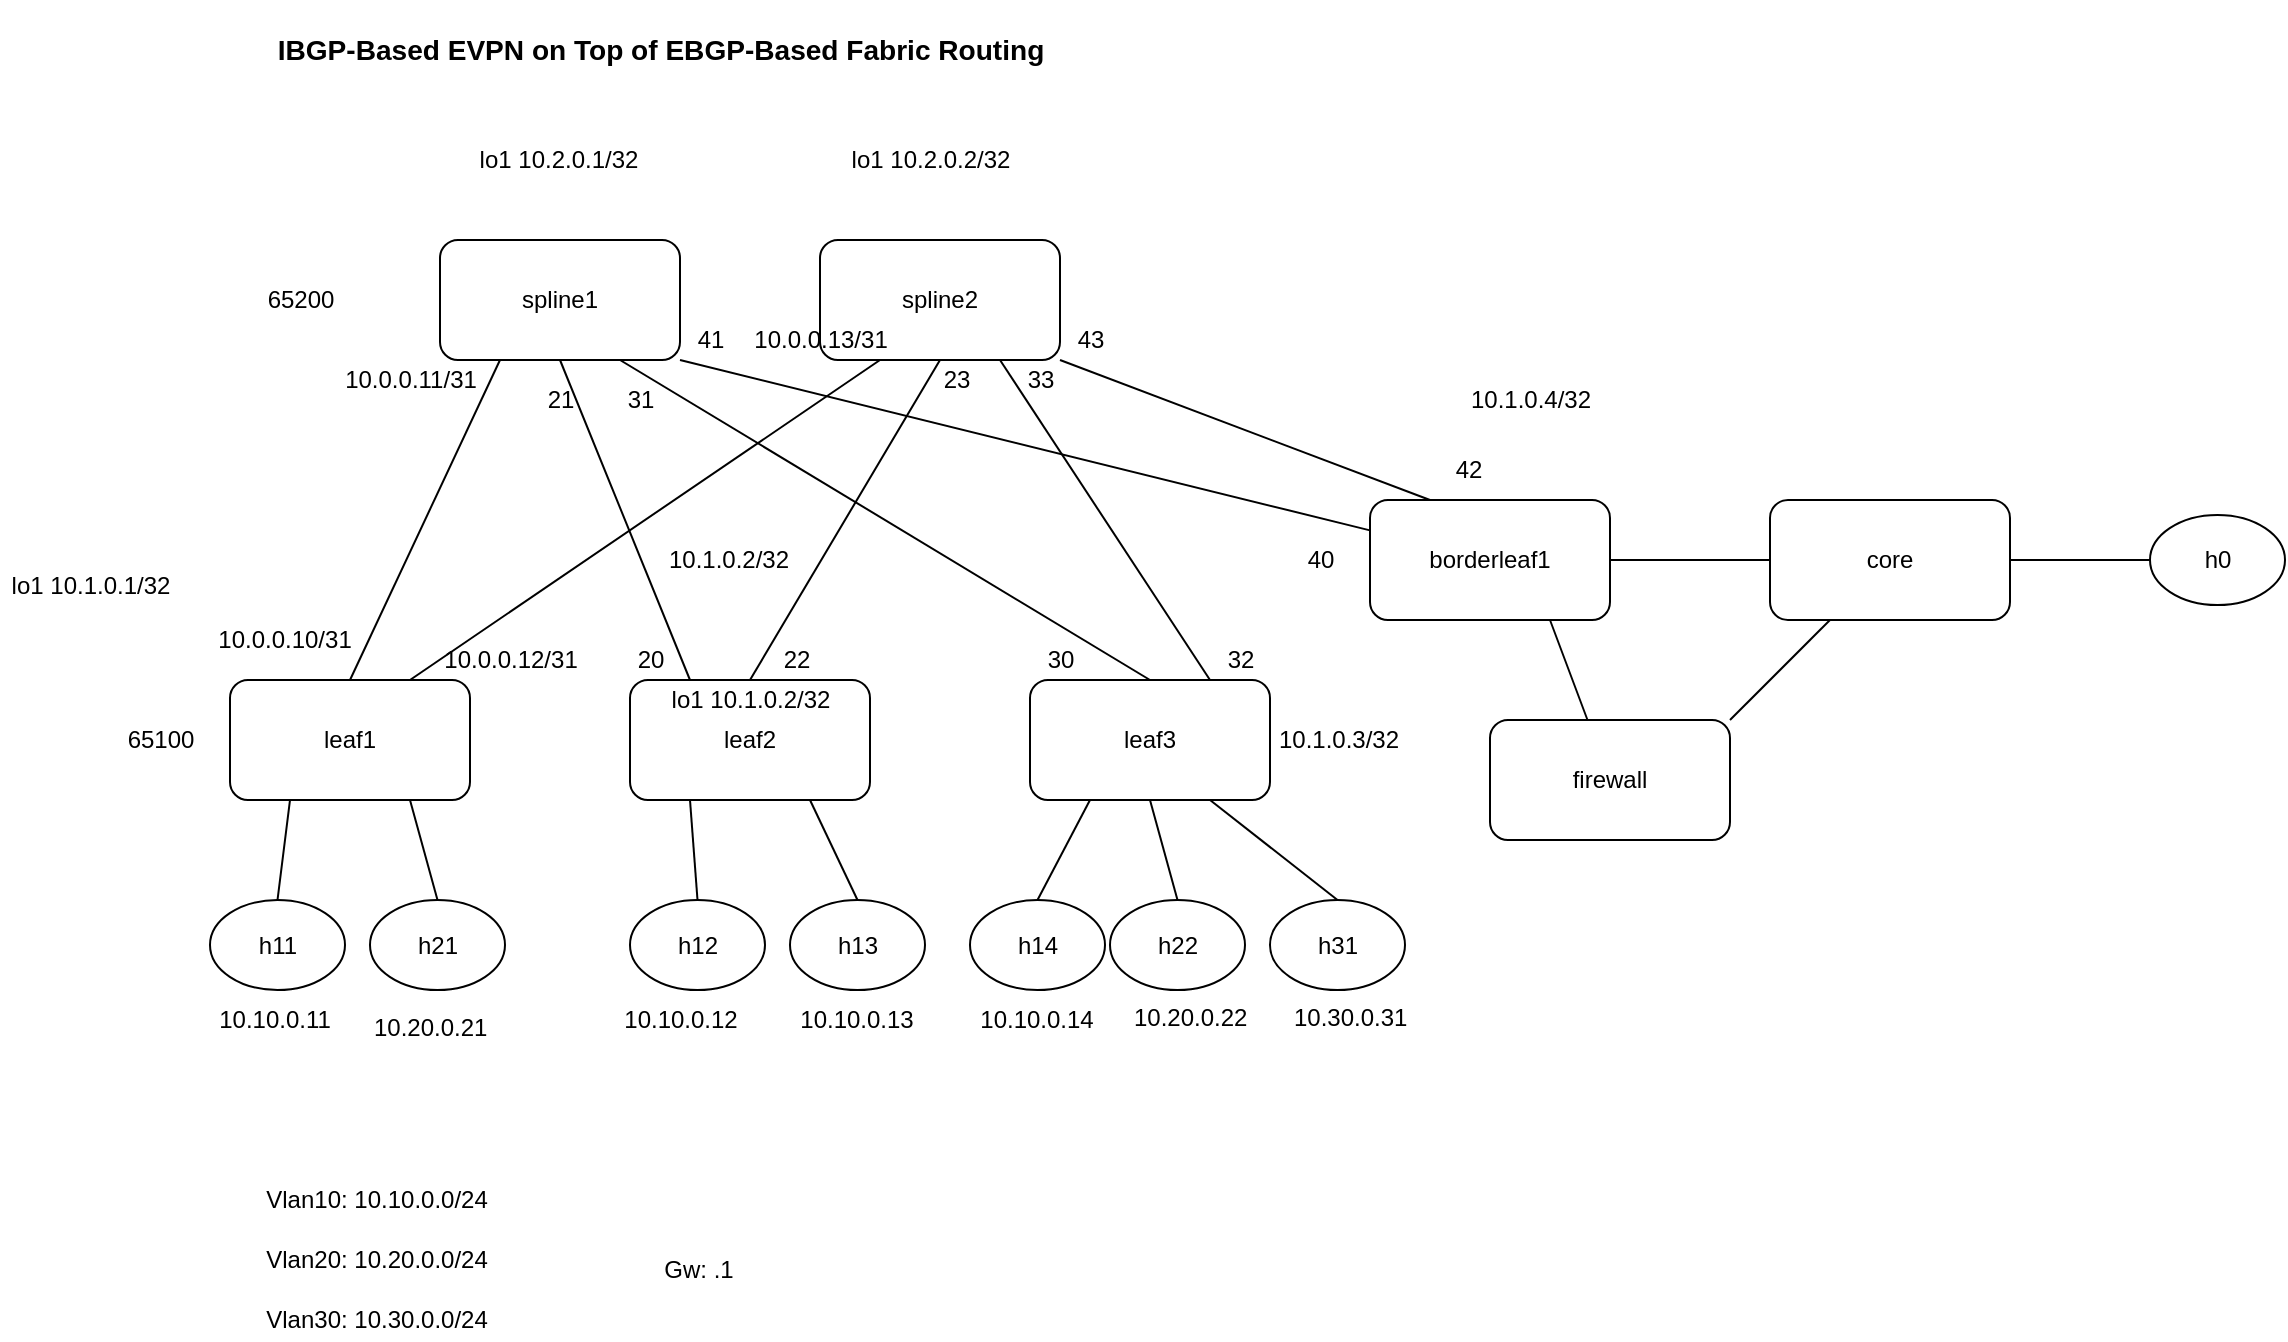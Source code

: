 <mxfile version="12.9.13" type="device"><diagram id="ILXEzMHF7K9Drbw3ey-q" name="Page-1"><mxGraphModel dx="1773" dy="703" grid="1" gridSize="10" guides="1" tooltips="1" connect="1" arrows="1" fold="1" page="1" pageScale="1" pageWidth="827" pageHeight="1169" math="0" shadow="0"><root><mxCell id="0"/><mxCell id="1" parent="0"/><mxCell id="yq0Ct_A4huobLXN1wk29-9" style="edgeStyle=none;rounded=0;orthogonalLoop=1;jettySize=auto;html=1;exitX=0.5;exitY=1;exitDx=0;exitDy=0;entryX=0.25;entryY=0;entryDx=0;entryDy=0;endArrow=none;endFill=0;" parent="1" source="yq0Ct_A4huobLXN1wk29-1" target="yq0Ct_A4huobLXN1wk29-5" edge="1"><mxGeometry relative="1" as="geometry"/></mxCell><mxCell id="yq0Ct_A4huobLXN1wk29-14" style="edgeStyle=none;rounded=0;orthogonalLoop=1;jettySize=auto;html=1;exitX=1;exitY=1;exitDx=0;exitDy=0;endArrow=none;endFill=0;" parent="1" source="yq0Ct_A4huobLXN1wk29-1" target="yq0Ct_A4huobLXN1wk29-13" edge="1"><mxGeometry relative="1" as="geometry"/></mxCell><mxCell id="yq0Ct_A4huobLXN1wk29-1" value="spline1" style="rounded=1;whiteSpace=wrap;html=1;" parent="1" vertex="1"><mxGeometry x="145" y="210" width="120" height="60" as="geometry"/></mxCell><mxCell id="yq0Ct_A4huobLXN1wk29-7" style="rounded=0;orthogonalLoop=1;jettySize=auto;html=1;exitX=0.5;exitY=0;exitDx=0;exitDy=0;entryX=0.25;entryY=1;entryDx=0;entryDy=0;endArrow=none;endFill=0;" parent="1" source="yq0Ct_A4huobLXN1wk29-2" target="yq0Ct_A4huobLXN1wk29-1" edge="1"><mxGeometry relative="1" as="geometry"/></mxCell><mxCell id="yq0Ct_A4huobLXN1wk29-2" value="leaf1" style="rounded=1;whiteSpace=wrap;html=1;" parent="1" vertex="1"><mxGeometry x="40" y="430" width="120" height="60" as="geometry"/></mxCell><mxCell id="yq0Ct_A4huobLXN1wk29-11" style="edgeStyle=none;rounded=0;orthogonalLoop=1;jettySize=auto;html=1;exitX=0.75;exitY=1;exitDx=0;exitDy=0;entryX=0.75;entryY=0;entryDx=0;entryDy=0;endArrow=none;endFill=0;" parent="1" source="yq0Ct_A4huobLXN1wk29-4" target="yq0Ct_A4huobLXN1wk29-6" edge="1"><mxGeometry relative="1" as="geometry"/></mxCell><mxCell id="yq0Ct_A4huobLXN1wk29-4" value="spline2" style="rounded=1;whiteSpace=wrap;html=1;" parent="1" vertex="1"><mxGeometry x="335" y="210" width="120" height="60" as="geometry"/></mxCell><mxCell id="yq0Ct_A4huobLXN1wk29-10" style="edgeStyle=none;rounded=0;orthogonalLoop=1;jettySize=auto;html=1;exitX=0.5;exitY=0;exitDx=0;exitDy=0;entryX=0.5;entryY=1;entryDx=0;entryDy=0;endArrow=none;endFill=0;" parent="1" source="yq0Ct_A4huobLXN1wk29-5" target="yq0Ct_A4huobLXN1wk29-4" edge="1"><mxGeometry relative="1" as="geometry"/></mxCell><mxCell id="yq0Ct_A4huobLXN1wk29-5" value="leaf2" style="rounded=1;whiteSpace=wrap;html=1;" parent="1" vertex="1"><mxGeometry x="240" y="430" width="120" height="60" as="geometry"/></mxCell><mxCell id="yq0Ct_A4huobLXN1wk29-12" style="edgeStyle=none;rounded=0;orthogonalLoop=1;jettySize=auto;html=1;exitX=0.5;exitY=0;exitDx=0;exitDy=0;entryX=0.75;entryY=1;entryDx=0;entryDy=0;endArrow=none;endFill=0;" parent="1" source="yq0Ct_A4huobLXN1wk29-6" target="yq0Ct_A4huobLXN1wk29-1" edge="1"><mxGeometry relative="1" as="geometry"/></mxCell><mxCell id="yq0Ct_A4huobLXN1wk29-6" value="leaf3" style="rounded=1;whiteSpace=wrap;html=1;" parent="1" vertex="1"><mxGeometry x="440" y="430" width="120" height="60" as="geometry"/></mxCell><mxCell id="yq0Ct_A4huobLXN1wk29-8" style="rounded=0;orthogonalLoop=1;jettySize=auto;html=1;exitX=0.75;exitY=0;exitDx=0;exitDy=0;entryX=0.25;entryY=1;entryDx=0;entryDy=0;endArrow=none;endFill=0;" parent="1" source="yq0Ct_A4huobLXN1wk29-2" target="yq0Ct_A4huobLXN1wk29-4" edge="1"><mxGeometry relative="1" as="geometry"><mxPoint x="150" y="440" as="sourcePoint"/><mxPoint x="260" y="310" as="targetPoint"/></mxGeometry></mxCell><mxCell id="yq0Ct_A4huobLXN1wk29-15" style="edgeStyle=none;rounded=0;orthogonalLoop=1;jettySize=auto;html=1;exitX=0.25;exitY=0;exitDx=0;exitDy=0;entryX=1;entryY=1;entryDx=0;entryDy=0;endArrow=none;endFill=0;" parent="1" source="yq0Ct_A4huobLXN1wk29-13" target="yq0Ct_A4huobLXN1wk29-4" edge="1"><mxGeometry relative="1" as="geometry"/></mxCell><mxCell id="yq0Ct_A4huobLXN1wk29-17" style="edgeStyle=none;rounded=0;orthogonalLoop=1;jettySize=auto;html=1;exitX=0.75;exitY=1;exitDx=0;exitDy=0;endArrow=none;endFill=0;" parent="1" source="yq0Ct_A4huobLXN1wk29-13" target="yq0Ct_A4huobLXN1wk29-16" edge="1"><mxGeometry relative="1" as="geometry"/></mxCell><mxCell id="yq0Ct_A4huobLXN1wk29-20" style="edgeStyle=none;rounded=0;orthogonalLoop=1;jettySize=auto;html=1;exitX=1;exitY=0.5;exitDx=0;exitDy=0;entryX=0;entryY=0.5;entryDx=0;entryDy=0;endArrow=none;endFill=0;" parent="1" source="yq0Ct_A4huobLXN1wk29-13" target="yq0Ct_A4huobLXN1wk29-18" edge="1"><mxGeometry relative="1" as="geometry"/></mxCell><mxCell id="yq0Ct_A4huobLXN1wk29-13" value="borderleaf1" style="rounded=1;whiteSpace=wrap;html=1;" parent="1" vertex="1"><mxGeometry x="610" y="340" width="120" height="60" as="geometry"/></mxCell><mxCell id="yq0Ct_A4huobLXN1wk29-19" style="edgeStyle=none;rounded=0;orthogonalLoop=1;jettySize=auto;html=1;exitX=1;exitY=0;exitDx=0;exitDy=0;endArrow=none;endFill=0;" parent="1" source="yq0Ct_A4huobLXN1wk29-16" target="yq0Ct_A4huobLXN1wk29-18" edge="1"><mxGeometry relative="1" as="geometry"/></mxCell><mxCell id="yq0Ct_A4huobLXN1wk29-16" value="firewall" style="rounded=1;whiteSpace=wrap;html=1;" parent="1" vertex="1"><mxGeometry x="670" y="450" width="120" height="60" as="geometry"/></mxCell><mxCell id="yq0Ct_A4huobLXN1wk29-18" value="core" style="rounded=1;whiteSpace=wrap;html=1;" parent="1" vertex="1"><mxGeometry x="810" y="340" width="120" height="60" as="geometry"/></mxCell><mxCell id="yq0Ct_A4huobLXN1wk29-25" style="edgeStyle=none;rounded=0;orthogonalLoop=1;jettySize=auto;html=1;exitX=0.5;exitY=0;exitDx=0;exitDy=0;entryX=0.25;entryY=1;entryDx=0;entryDy=0;endArrow=none;endFill=0;" parent="1" source="yq0Ct_A4huobLXN1wk29-21" target="yq0Ct_A4huobLXN1wk29-2" edge="1"><mxGeometry relative="1" as="geometry"/></mxCell><mxCell id="yq0Ct_A4huobLXN1wk29-21" value="h11" style="ellipse;whiteSpace=wrap;html=1;" parent="1" vertex="1"><mxGeometry x="30" y="540" width="67.5" height="45" as="geometry"/></mxCell><mxCell id="yq0Ct_A4huobLXN1wk29-26" style="edgeStyle=none;rounded=0;orthogonalLoop=1;jettySize=auto;html=1;exitX=0.5;exitY=0;exitDx=0;exitDy=0;entryX=0.75;entryY=1;entryDx=0;entryDy=0;endArrow=none;endFill=0;" parent="1" source="yq0Ct_A4huobLXN1wk29-22" target="yq0Ct_A4huobLXN1wk29-2" edge="1"><mxGeometry relative="1" as="geometry"/></mxCell><mxCell id="yq0Ct_A4huobLXN1wk29-22" value="h21" style="ellipse;whiteSpace=wrap;html=1;" parent="1" vertex="1"><mxGeometry x="110" y="540" width="67.5" height="45" as="geometry"/></mxCell><mxCell id="yq0Ct_A4huobLXN1wk29-27" style="edgeStyle=none;rounded=0;orthogonalLoop=1;jettySize=auto;html=1;exitX=0.5;exitY=0;exitDx=0;exitDy=0;endArrow=none;endFill=0;entryX=0.25;entryY=1;entryDx=0;entryDy=0;" parent="1" source="yq0Ct_A4huobLXN1wk29-23" target="yq0Ct_A4huobLXN1wk29-5" edge="1"><mxGeometry relative="1" as="geometry"/></mxCell><mxCell id="yq0Ct_A4huobLXN1wk29-23" value="h12" style="ellipse;whiteSpace=wrap;html=1;" parent="1" vertex="1"><mxGeometry x="240" y="540" width="67.5" height="45" as="geometry"/></mxCell><mxCell id="yq0Ct_A4huobLXN1wk29-28" style="edgeStyle=none;rounded=0;orthogonalLoop=1;jettySize=auto;html=1;exitX=0.5;exitY=0;exitDx=0;exitDy=0;entryX=0.5;entryY=1;entryDx=0;entryDy=0;endArrow=none;endFill=0;" parent="1" source="yq0Ct_A4huobLXN1wk29-24" target="yq0Ct_A4huobLXN1wk29-6" edge="1"><mxGeometry relative="1" as="geometry"/></mxCell><mxCell id="yq0Ct_A4huobLXN1wk29-24" value="h22" style="ellipse;whiteSpace=wrap;html=1;" parent="1" vertex="1"><mxGeometry x="480" y="540" width="67.5" height="45" as="geometry"/></mxCell><mxCell id="yq0Ct_A4huobLXN1wk29-33" style="edgeStyle=none;rounded=0;orthogonalLoop=1;jettySize=auto;html=1;exitX=0;exitY=0.5;exitDx=0;exitDy=0;entryX=1;entryY=0.5;entryDx=0;entryDy=0;endArrow=none;endFill=0;" parent="1" source="yq0Ct_A4huobLXN1wk29-29" target="yq0Ct_A4huobLXN1wk29-18" edge="1"><mxGeometry relative="1" as="geometry"/></mxCell><mxCell id="yq0Ct_A4huobLXN1wk29-29" value="h0" style="ellipse;whiteSpace=wrap;html=1;" parent="1" vertex="1"><mxGeometry x="1000" y="347.5" width="67.5" height="45" as="geometry"/></mxCell><mxCell id="yq0Ct_A4huobLXN1wk29-32" style="edgeStyle=none;rounded=0;orthogonalLoop=1;jettySize=auto;html=1;exitX=0.5;exitY=0;exitDx=0;exitDy=0;entryX=0.75;entryY=1;entryDx=0;entryDy=0;endArrow=none;endFill=0;" parent="1" source="yq0Ct_A4huobLXN1wk29-30" target="yq0Ct_A4huobLXN1wk29-6" edge="1"><mxGeometry relative="1" as="geometry"/></mxCell><mxCell id="yq0Ct_A4huobLXN1wk29-30" value="h31" style="ellipse;whiteSpace=wrap;html=1;" parent="1" vertex="1"><mxGeometry x="560" y="540" width="67.5" height="45" as="geometry"/></mxCell><mxCell id="SinezbdR_UTYQHhxAGrN-2" style="rounded=0;orthogonalLoop=1;jettySize=auto;html=1;exitX=0.5;exitY=0;exitDx=0;exitDy=0;entryX=0.25;entryY=1;entryDx=0;entryDy=0;endArrow=none;endFill=0;" parent="1" source="SinezbdR_UTYQHhxAGrN-1" target="yq0Ct_A4huobLXN1wk29-6" edge="1"><mxGeometry relative="1" as="geometry"/></mxCell><mxCell id="SinezbdR_UTYQHhxAGrN-1" value="h14" style="ellipse;whiteSpace=wrap;html=1;" parent="1" vertex="1"><mxGeometry x="410" y="540" width="67.5" height="45" as="geometry"/></mxCell><mxCell id="SinezbdR_UTYQHhxAGrN-4" style="edgeStyle=none;rounded=0;orthogonalLoop=1;jettySize=auto;html=1;exitX=0.5;exitY=0;exitDx=0;exitDy=0;entryX=0.75;entryY=1;entryDx=0;entryDy=0;endArrow=none;endFill=0;" parent="1" source="SinezbdR_UTYQHhxAGrN-3" target="yq0Ct_A4huobLXN1wk29-5" edge="1"><mxGeometry relative="1" as="geometry"/></mxCell><mxCell id="SinezbdR_UTYQHhxAGrN-3" value="h13" style="ellipse;whiteSpace=wrap;html=1;" parent="1" vertex="1"><mxGeometry x="320" y="540" width="67.5" height="45" as="geometry"/></mxCell><mxCell id="SinezbdR_UTYQHhxAGrN-5" value="Vlan10: 10.10.0.0/24" style="text;html=1;align=center;verticalAlign=middle;resizable=0;points=[];autosize=1;" parent="1" vertex="1"><mxGeometry x="47.5" y="680" width="130" height="20" as="geometry"/></mxCell><mxCell id="SinezbdR_UTYQHhxAGrN-6" value="Vlan20: 10.20.0.0/24" style="text;html=1;align=center;verticalAlign=middle;resizable=0;points=[];autosize=1;" parent="1" vertex="1"><mxGeometry x="47.5" y="710" width="130" height="20" as="geometry"/></mxCell><mxCell id="SinezbdR_UTYQHhxAGrN-7" value="Vlan30: 10.30.0.0/24" style="text;html=1;align=center;verticalAlign=middle;resizable=0;points=[];autosize=1;" parent="1" vertex="1"><mxGeometry x="47.5" y="740" width="130" height="20" as="geometry"/></mxCell><mxCell id="SinezbdR_UTYQHhxAGrN-8" value="Gw: .1" style="text;html=1;align=center;verticalAlign=middle;resizable=0;points=[];autosize=1;" parent="1" vertex="1"><mxGeometry x="249" y="715" width="50" height="20" as="geometry"/></mxCell><mxCell id="SinezbdR_UTYQHhxAGrN-9" value="10.10.0.11" style="text;html=1;align=center;verticalAlign=middle;resizable=0;points=[];autosize=1;" parent="1" vertex="1"><mxGeometry x="27" y="590" width="70" height="20" as="geometry"/></mxCell><mxCell id="SinezbdR_UTYQHhxAGrN-10" value="&lt;span style=&quot;font-family: &amp;#34;helvetica&amp;#34; ; font-size: 12px ; font-style: normal ; font-weight: 400 ; letter-spacing: normal ; text-align: center ; text-indent: 0px ; text-transform: none ; word-spacing: 0px ; float: none ; display: inline&quot;&gt;10.20.0.21&lt;/span&gt;" style="text;whiteSpace=wrap;html=1;" parent="1" vertex="1"><mxGeometry x="110" y="590" width="70" height="30" as="geometry"/></mxCell><mxCell id="SinezbdR_UTYQHhxAGrN-11" value="10.10.0.12" style="text;html=1;align=center;verticalAlign=middle;resizable=0;points=[];autosize=1;" parent="1" vertex="1"><mxGeometry x="230" y="590" width="70" height="20" as="geometry"/></mxCell><mxCell id="SinezbdR_UTYQHhxAGrN-12" value="10.10.0.13" style="text;html=1;align=center;verticalAlign=middle;resizable=0;points=[];autosize=1;" parent="1" vertex="1"><mxGeometry x="317.5" y="590" width="70" height="20" as="geometry"/></mxCell><mxCell id="SinezbdR_UTYQHhxAGrN-13" value="10.10.0.14" style="text;html=1;align=center;verticalAlign=middle;resizable=0;points=[];autosize=1;" parent="1" vertex="1"><mxGeometry x="407.5" y="590" width="70" height="20" as="geometry"/></mxCell><mxCell id="SinezbdR_UTYQHhxAGrN-14" value="&lt;span style=&quot;font-family: &amp;#34;helvetica&amp;#34; ; font-size: 12px ; font-style: normal ; font-weight: 400 ; letter-spacing: normal ; text-align: center ; text-indent: 0px ; text-transform: none ; word-spacing: 0px ; float: none ; display: inline&quot;&gt;10.20.0.22&lt;/span&gt;" style="text;whiteSpace=wrap;html=1;" parent="1" vertex="1"><mxGeometry x="490" y="585" width="70" height="30" as="geometry"/></mxCell><mxCell id="SinezbdR_UTYQHhxAGrN-15" value="&lt;span style=&quot;font-family: &amp;#34;helvetica&amp;#34; ; font-size: 12px ; font-style: normal ; font-weight: 400 ; letter-spacing: normal ; text-align: center ; text-indent: 0px ; text-transform: none ; word-spacing: 0px ; float: none ; display: inline&quot;&gt;10.30.0.31&lt;/span&gt;" style="text;whiteSpace=wrap;html=1;" parent="1" vertex="1"><mxGeometry x="570" y="585" width="70" height="30" as="geometry"/></mxCell><mxCell id="SinezbdR_UTYQHhxAGrN-16" value="10.0.0.10/31" style="text;html=1;align=center;verticalAlign=middle;resizable=0;points=[];autosize=1;" parent="1" vertex="1"><mxGeometry x="27" y="400" width="80" height="20" as="geometry"/></mxCell><mxCell id="SinezbdR_UTYQHhxAGrN-17" value="10.0.0.12/31" style="text;html=1;align=center;verticalAlign=middle;resizable=0;points=[];autosize=1;" parent="1" vertex="1"><mxGeometry x="140" y="410" width="80" height="20" as="geometry"/></mxCell><mxCell id="SinezbdR_UTYQHhxAGrN-20" value="10.0.0.11/31" style="text;html=1;align=center;verticalAlign=middle;resizable=0;points=[];autosize=1;" parent="1" vertex="1"><mxGeometry x="90" y="270" width="80" height="20" as="geometry"/></mxCell><mxCell id="SinezbdR_UTYQHhxAGrN-21" value="10.0.0.13/31" style="text;html=1;align=center;verticalAlign=middle;resizable=0;points=[];autosize=1;" parent="1" vertex="1"><mxGeometry x="295" y="250" width="80" height="20" as="geometry"/></mxCell><mxCell id="SinezbdR_UTYQHhxAGrN-22" value="20" style="text;html=1;align=center;verticalAlign=middle;resizable=0;points=[];autosize=1;" parent="1" vertex="1"><mxGeometry x="235" y="410" width="30" height="20" as="geometry"/></mxCell><mxCell id="SinezbdR_UTYQHhxAGrN-23" value="21" style="text;html=1;align=center;verticalAlign=middle;resizable=0;points=[];autosize=1;" parent="1" vertex="1"><mxGeometry x="190" y="280" width="30" height="20" as="geometry"/></mxCell><mxCell id="SinezbdR_UTYQHhxAGrN-24" value="22" style="text;html=1;align=center;verticalAlign=middle;resizable=0;points=[];autosize=1;" parent="1" vertex="1"><mxGeometry x="307.5" y="410" width="30" height="20" as="geometry"/></mxCell><mxCell id="SinezbdR_UTYQHhxAGrN-25" value="23" style="text;html=1;align=center;verticalAlign=middle;resizable=0;points=[];autosize=1;" parent="1" vertex="1"><mxGeometry x="387.5" y="270" width="30" height="20" as="geometry"/></mxCell><mxCell id="SinezbdR_UTYQHhxAGrN-26" value="30" style="text;html=1;align=center;verticalAlign=middle;resizable=0;points=[];autosize=1;" parent="1" vertex="1"><mxGeometry x="440" y="410" width="30" height="20" as="geometry"/></mxCell><mxCell id="SinezbdR_UTYQHhxAGrN-27" value="31" style="text;html=1;align=center;verticalAlign=middle;resizable=0;points=[];autosize=1;" parent="1" vertex="1"><mxGeometry x="230" y="280" width="30" height="20" as="geometry"/></mxCell><mxCell id="SinezbdR_UTYQHhxAGrN-28" value="32" style="text;html=1;align=center;verticalAlign=middle;resizable=0;points=[];autosize=1;" parent="1" vertex="1"><mxGeometry x="530" y="410" width="30" height="20" as="geometry"/></mxCell><mxCell id="SinezbdR_UTYQHhxAGrN-29" value="33" style="text;html=1;align=center;verticalAlign=middle;resizable=0;points=[];autosize=1;" parent="1" vertex="1"><mxGeometry x="430" y="270" width="30" height="20" as="geometry"/></mxCell><mxCell id="SinezbdR_UTYQHhxAGrN-30" value="40" style="text;html=1;align=center;verticalAlign=middle;resizable=0;points=[];autosize=1;" parent="1" vertex="1"><mxGeometry x="570" y="360" width="30" height="20" as="geometry"/></mxCell><mxCell id="SinezbdR_UTYQHhxAGrN-31" value="42" style="text;html=1;align=center;verticalAlign=middle;resizable=0;points=[];autosize=1;" parent="1" vertex="1"><mxGeometry x="644" y="315" width="30" height="20" as="geometry"/></mxCell><mxCell id="SinezbdR_UTYQHhxAGrN-32" value="41" style="text;html=1;align=center;verticalAlign=middle;resizable=0;points=[];autosize=1;" parent="1" vertex="1"><mxGeometry x="265" y="250" width="30" height="20" as="geometry"/></mxCell><mxCell id="SinezbdR_UTYQHhxAGrN-33" value="43" style="text;html=1;align=center;verticalAlign=middle;resizable=0;points=[];autosize=1;" parent="1" vertex="1"><mxGeometry x="455" y="250" width="30" height="20" as="geometry"/></mxCell><mxCell id="SinezbdR_UTYQHhxAGrN-34" value="&lt;h3&gt; &lt;span class=&quot;mw-headline&quot;&gt;&amp;nbsp;IBGP-Based EVPN on Top of EBGP-Based Fabric Routing&amp;nbsp;&lt;/span&gt;&lt;/h3&gt;" style="text;html=1;align=center;verticalAlign=middle;resizable=0;points=[];autosize=1;" parent="1" vertex="1"><mxGeometry x="50" y="90" width="410" height="50" as="geometry"/></mxCell><mxCell id="SinezbdR_UTYQHhxAGrN-35" value="65100" style="text;html=1;align=center;verticalAlign=middle;resizable=0;points=[];autosize=1;" parent="1" vertex="1"><mxGeometry x="-20" y="450" width="50" height="20" as="geometry"/></mxCell><mxCell id="SinezbdR_UTYQHhxAGrN-36" value="65200" style="text;html=1;align=center;verticalAlign=middle;resizable=0;points=[];autosize=1;" parent="1" vertex="1"><mxGeometry x="50" y="230" width="50" height="20" as="geometry"/></mxCell><mxCell id="SinezbdR_UTYQHhxAGrN-37" value="lo1 10.1.0.1/32" style="text;html=1;align=center;verticalAlign=middle;resizable=0;points=[];autosize=1;" parent="1" vertex="1"><mxGeometry x="-75" y="372.5" width="90" height="20" as="geometry"/></mxCell><mxCell id="SinezbdR_UTYQHhxAGrN-38" value="10.1.0.2/32" style="text;html=1;align=center;verticalAlign=middle;resizable=0;points=[];autosize=1;" parent="1" vertex="1"><mxGeometry x="249" y="360" width="80" height="20" as="geometry"/></mxCell><mxCell id="SinezbdR_UTYQHhxAGrN-39" value="10.1.0.3/32" style="text;html=1;align=center;verticalAlign=middle;resizable=0;points=[];autosize=1;" parent="1" vertex="1"><mxGeometry x="553.75" y="450" width="80" height="20" as="geometry"/></mxCell><mxCell id="SinezbdR_UTYQHhxAGrN-40" value="10.1.0.4/32" style="text;html=1;align=center;verticalAlign=middle;resizable=0;points=[];autosize=1;" parent="1" vertex="1"><mxGeometry x="650" y="280" width="80" height="20" as="geometry"/></mxCell><mxCell id="SinezbdR_UTYQHhxAGrN-41" value="lo1 10.2.0.1/32" style="text;html=1;align=center;verticalAlign=middle;resizable=0;points=[];autosize=1;" parent="1" vertex="1"><mxGeometry x="159" y="160" width="90" height="20" as="geometry"/></mxCell><mxCell id="s75Xb32xevKXCwXPLm1n-1" value="lo1 10.1.0.2/32" style="text;html=1;align=center;verticalAlign=middle;resizable=0;points=[];autosize=1;" vertex="1" parent="1"><mxGeometry x="255" y="430" width="90" height="20" as="geometry"/></mxCell><mxCell id="s75Xb32xevKXCwXPLm1n-2" value="lo1 10.2.0.2/32" style="text;html=1;align=center;verticalAlign=middle;resizable=0;points=[];autosize=1;" vertex="1" parent="1"><mxGeometry x="345" y="160" width="90" height="20" as="geometry"/></mxCell></root></mxGraphModel></diagram></mxfile>